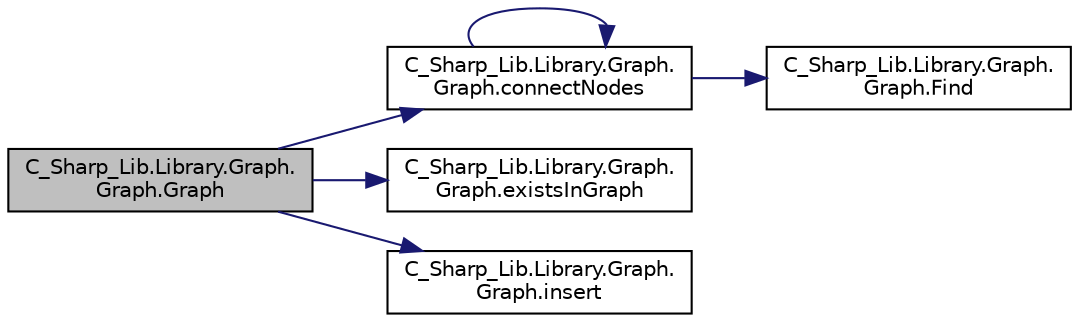 digraph "C_Sharp_Lib.Library.Graph.Graph.Graph"
{
 // LATEX_PDF_SIZE
  edge [fontname="Helvetica",fontsize="10",labelfontname="Helvetica",labelfontsize="10"];
  node [fontname="Helvetica",fontsize="10",shape=record];
  rankdir="LR";
  Node1 [label="C_Sharp_Lib.Library.Graph.\lGraph.Graph",height=0.2,width=0.4,color="black", fillcolor="grey75", style="filled", fontcolor="black",tooltip="Constructor using an adjacency list"];
  Node1 -> Node2 [color="midnightblue",fontsize="10",style="solid",fontname="Helvetica"];
  Node2 [label="C_Sharp_Lib.Library.Graph.\lGraph.connectNodes",height=0.2,width=0.4,color="black", fillcolor="white", style="filled",URL="$class_c___sharp___lib_1_1_library_1_1_graph_1_1_graph.html#a18a9a07a27ffc927cc21eb0c1123e0b8",tooltip="Connects two nodes"];
  Node2 -> Node2 [color="midnightblue",fontsize="10",style="solid",fontname="Helvetica"];
  Node2 -> Node3 [color="midnightblue",fontsize="10",style="solid",fontname="Helvetica"];
  Node3 [label="C_Sharp_Lib.Library.Graph.\lGraph.Find",height=0.2,width=0.4,color="black", fillcolor="white", style="filled",URL="$class_c___sharp___lib_1_1_library_1_1_graph_1_1_graph.html#ae1ad9d788a99c52de0667ab83ad6dc84",tooltip="Finds node having"];
  Node1 -> Node4 [color="midnightblue",fontsize="10",style="solid",fontname="Helvetica"];
  Node4 [label="C_Sharp_Lib.Library.Graph.\lGraph.existsInGraph",height=0.2,width=0.4,color="black", fillcolor="white", style="filled",URL="$class_c___sharp___lib_1_1_library_1_1_graph_1_1_graph.html#a864085d804417ad8a1d555f71e900cfd",tooltip="Checks if a node exists in"];
  Node1 -> Node5 [color="midnightblue",fontsize="10",style="solid",fontname="Helvetica"];
  Node5 [label="C_Sharp_Lib.Library.Graph.\lGraph.insert",height=0.2,width=0.4,color="black", fillcolor="white", style="filled",URL="$class_c___sharp___lib_1_1_library_1_1_graph_1_1_graph.html#a3646b09b9d7180665108d07bfa50b837",tooltip="Inserts new node into"];
}
